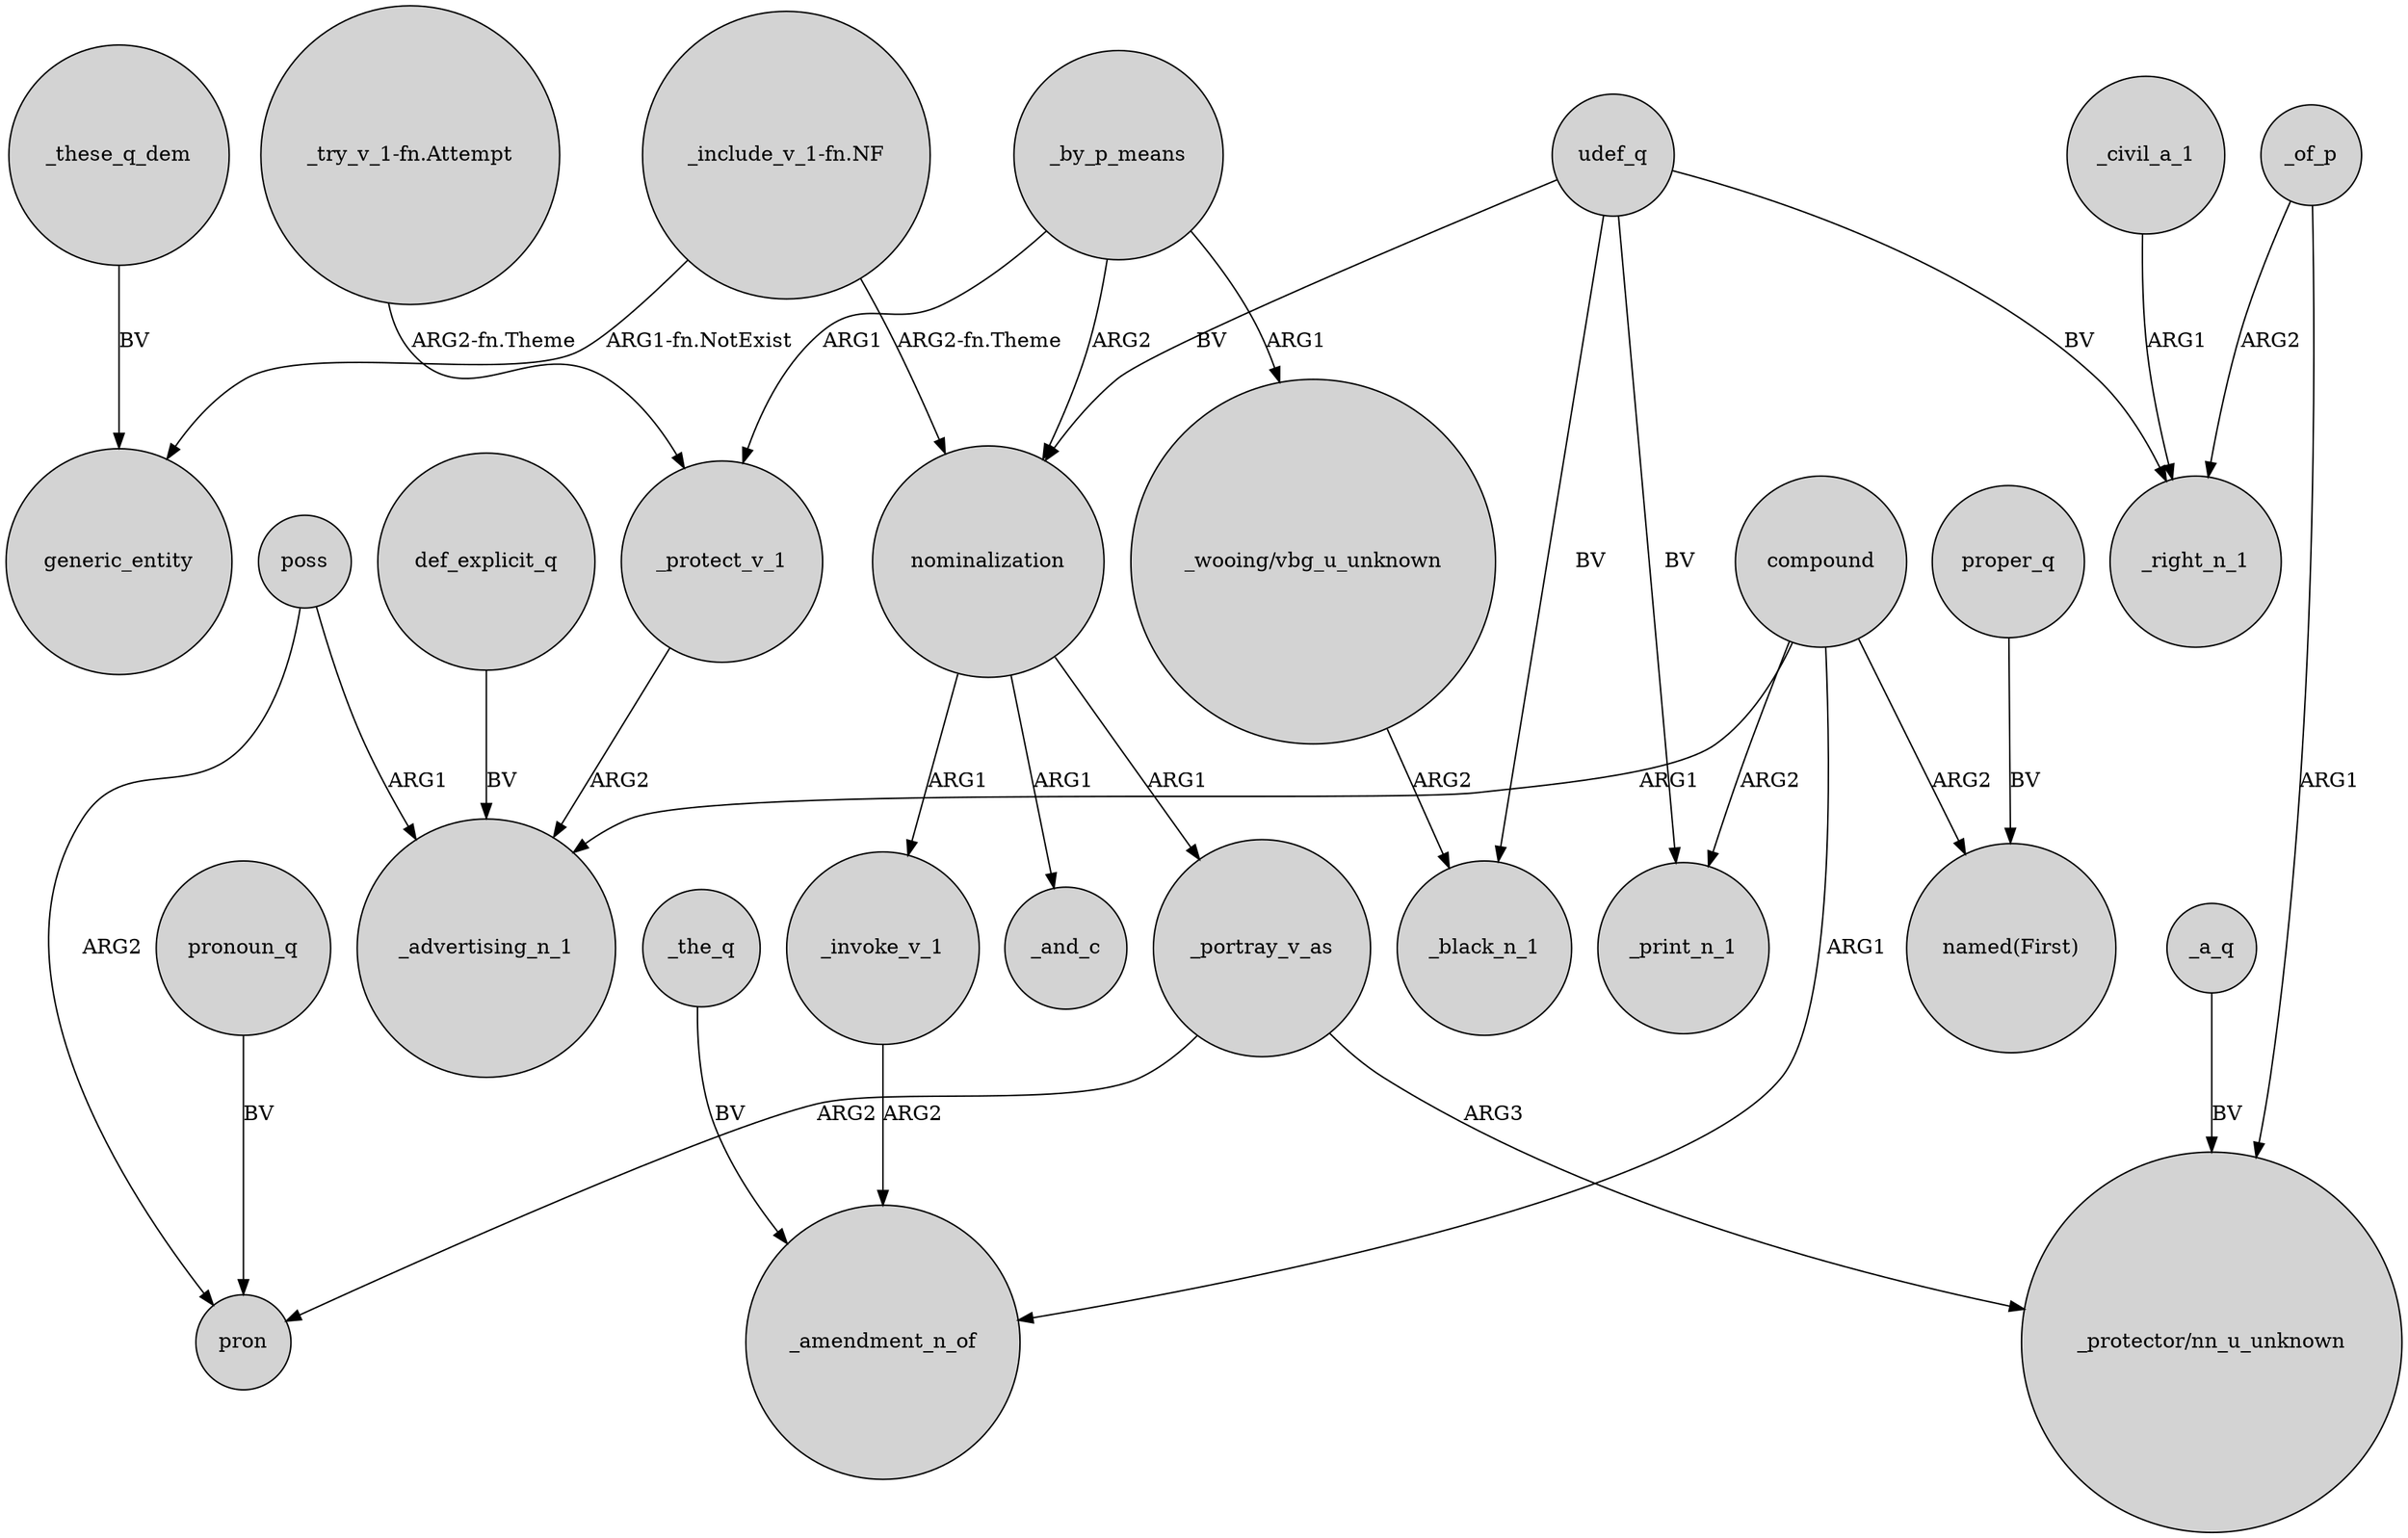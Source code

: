 digraph {
	node [shape=circle style=filled]
	_these_q_dem -> generic_entity [label=BV]
	_protect_v_1 -> _advertising_n_1 [label=ARG2]
	_by_p_means -> nominalization [label=ARG2]
	poss -> pron [label=ARG2]
	_portray_v_as -> "_protector/nn_u_unknown" [label=ARG3]
	"_wooing/vbg_u_unknown" -> _black_n_1 [label=ARG2]
	poss -> _advertising_n_1 [label=ARG1]
	nominalization -> _portray_v_as [label=ARG1]
	nominalization -> _and_c [label=ARG1]
	nominalization -> _invoke_v_1 [label=ARG1]
	_portray_v_as -> pron [label=ARG2]
	proper_q -> "named(First)" [label=BV]
	_of_p -> _right_n_1 [label=ARG2]
	_invoke_v_1 -> _amendment_n_of [label=ARG2]
	"_include_v_1-fn.NF" -> nominalization [label="ARG2-fn.Theme"]
	compound -> "named(First)" [label=ARG2]
	_by_p_means -> "_wooing/vbg_u_unknown" [label=ARG1]
	_of_p -> "_protector/nn_u_unknown" [label=ARG1]
	"_try_v_1-fn.Attempt" -> _protect_v_1 [label="ARG2-fn.Theme"]
	compound -> _amendment_n_of [label=ARG1]
	pronoun_q -> pron [label=BV]
	_by_p_means -> _protect_v_1 [label=ARG1]
	udef_q -> _right_n_1 [label=BV]
	_a_q -> "_protector/nn_u_unknown" [label=BV]
	udef_q -> _black_n_1 [label=BV]
	compound -> _print_n_1 [label=ARG2]
	_civil_a_1 -> _right_n_1 [label=ARG1]
	"_include_v_1-fn.NF" -> generic_entity [label="ARG1-fn.NotExist"]
	udef_q -> nominalization [label=BV]
	def_explicit_q -> _advertising_n_1 [label=BV]
	udef_q -> _print_n_1 [label=BV]
	_the_q -> _amendment_n_of [label=BV]
	compound -> _advertising_n_1 [label=ARG1]
}
